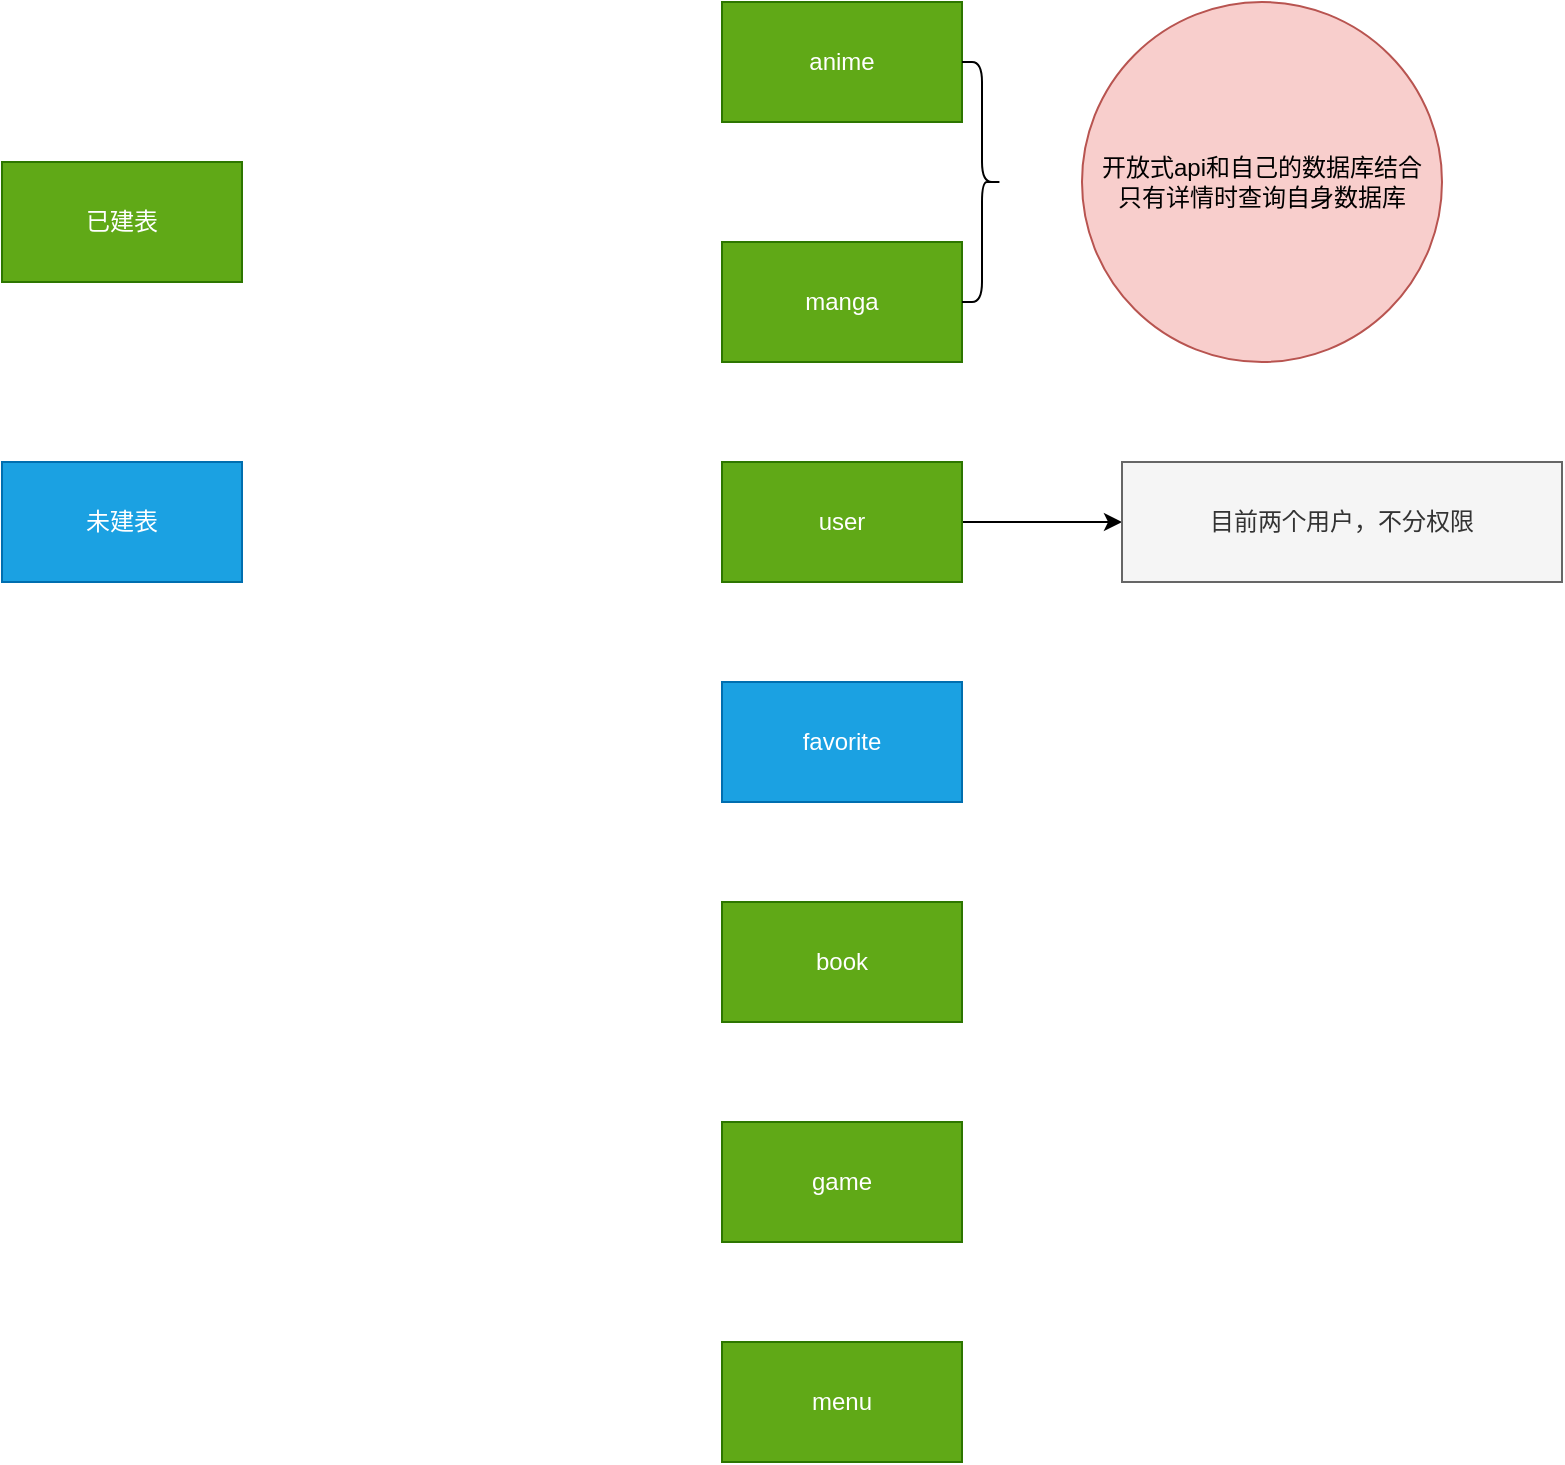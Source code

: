<mxfile>
    <diagram id="wVG_zeSb_K0RIXpEG8TA" name="第 1 页">
        <mxGraphModel dx="1442" dy="679" grid="1" gridSize="10" guides="1" tooltips="1" connect="1" arrows="1" fold="1" page="1" pageScale="1" pageWidth="2339" pageHeight="3300" math="0" shadow="0">
            <root>
                <mxCell id="0"/>
                <mxCell id="1" parent="0"/>
                <mxCell id="53" value="anime" style="rounded=0;whiteSpace=wrap;html=1;fillColor=#60a917;fontColor=#ffffff;strokeColor=#2D7600;" parent="1" vertex="1">
                    <mxGeometry x="690" y="520" width="120" height="60" as="geometry"/>
                </mxCell>
                <mxCell id="54" value="manga" style="rounded=0;whiteSpace=wrap;html=1;fillColor=#60a917;fontColor=#ffffff;strokeColor=#2D7600;" parent="1" vertex="1">
                    <mxGeometry x="690" y="640" width="120" height="60" as="geometry"/>
                </mxCell>
                <mxCell id="63" value="" style="edgeStyle=none;html=1;" parent="1" source="55" target="62" edge="1">
                    <mxGeometry relative="1" as="geometry"/>
                </mxCell>
                <mxCell id="55" value="user" style="rounded=0;whiteSpace=wrap;html=1;fillColor=#60a917;fontColor=#ffffff;strokeColor=#2D7600;" parent="1" vertex="1">
                    <mxGeometry x="690" y="750" width="120" height="60" as="geometry"/>
                </mxCell>
                <mxCell id="56" value="favorite" style="rounded=0;whiteSpace=wrap;html=1;fillColor=#1ba1e2;strokeColor=#006EAF;fontColor=#ffffff;" parent="1" vertex="1">
                    <mxGeometry x="690" y="860" width="120" height="60" as="geometry"/>
                </mxCell>
                <mxCell id="57" value="未建表" style="rounded=0;whiteSpace=wrap;html=1;fillColor=#1ba1e2;strokeColor=#006EAF;fontColor=#ffffff;" parent="1" vertex="1">
                    <mxGeometry x="330" y="750" width="120" height="60" as="geometry"/>
                </mxCell>
                <mxCell id="58" value="已建表" style="rounded=0;whiteSpace=wrap;html=1;fillColor=#60a917;fontColor=#ffffff;strokeColor=#2D7600;" parent="1" vertex="1">
                    <mxGeometry x="330" y="600" width="120" height="60" as="geometry"/>
                </mxCell>
                <mxCell id="59" value="开放式api和自己的数据库结合&lt;br&gt;只有详情时查询自身数据库" style="ellipse;whiteSpace=wrap;html=1;aspect=fixed;fillColor=#f8cecc;strokeColor=#b85450;" parent="1" vertex="1">
                    <mxGeometry x="870" y="520" width="180" height="180" as="geometry"/>
                </mxCell>
                <mxCell id="61" value="" style="shape=curlyBracket;whiteSpace=wrap;html=1;rounded=1;flipH=1;labelPosition=right;verticalLabelPosition=middle;align=left;verticalAlign=middle;" parent="1" vertex="1">
                    <mxGeometry x="810" y="550" width="20" height="120" as="geometry"/>
                </mxCell>
                <mxCell id="62" value="目前两个用户，不分权限" style="rounded=0;whiteSpace=wrap;html=1;fillColor=#f5f5f5;fontColor=#333333;strokeColor=#666666;" parent="1" vertex="1">
                    <mxGeometry x="890" y="750" width="220" height="60" as="geometry"/>
                </mxCell>
                <mxCell id="64" value="book" style="rounded=0;whiteSpace=wrap;html=1;fillColor=#60a917;fontColor=#ffffff;strokeColor=#2D7600;" parent="1" vertex="1">
                    <mxGeometry x="690" y="970" width="120" height="60" as="geometry"/>
                </mxCell>
                <mxCell id="65" value="game" style="rounded=0;whiteSpace=wrap;html=1;fillColor=#60a917;strokeColor=#2D7600;fontColor=#ffffff;" parent="1" vertex="1">
                    <mxGeometry x="690" y="1080" width="120" height="60" as="geometry"/>
                </mxCell>
                <mxCell id="66" value="menu" style="rounded=0;whiteSpace=wrap;html=1;fillColor=#60a917;strokeColor=#2D7600;fontColor=#ffffff;" vertex="1" parent="1">
                    <mxGeometry x="690" y="1190" width="120" height="60" as="geometry"/>
                </mxCell>
            </root>
        </mxGraphModel>
    </diagram>
</mxfile>
